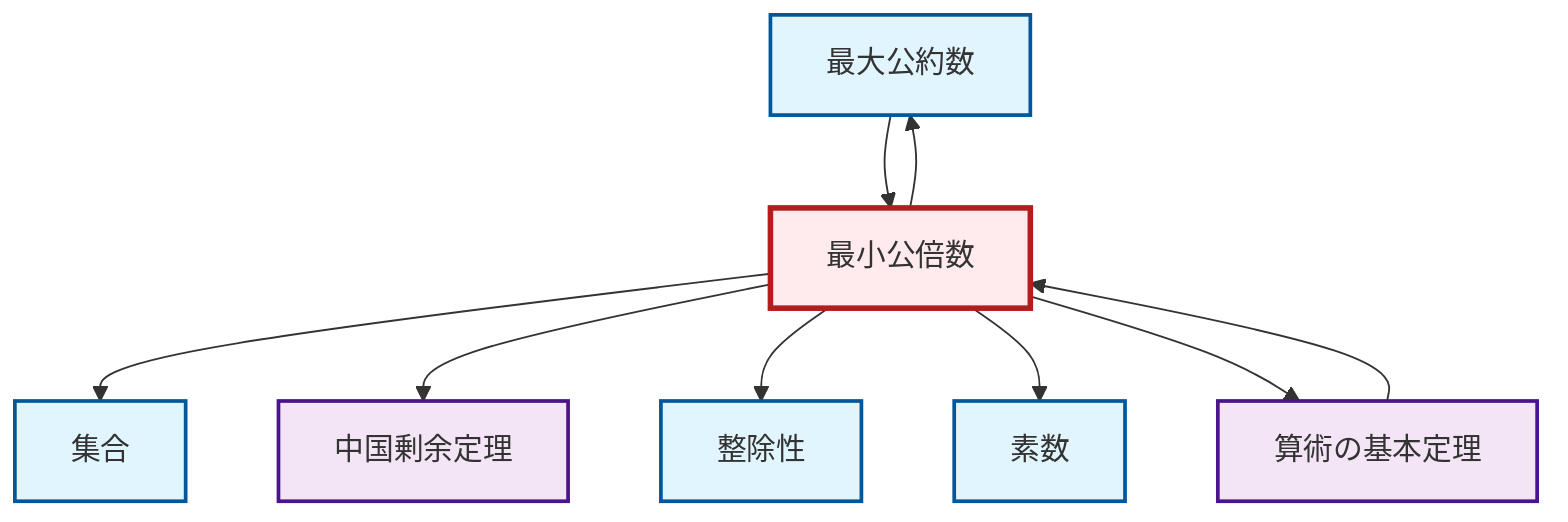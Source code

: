 graph TD
    classDef definition fill:#e1f5fe,stroke:#01579b,stroke-width:2px
    classDef theorem fill:#f3e5f5,stroke:#4a148c,stroke-width:2px
    classDef axiom fill:#fff3e0,stroke:#e65100,stroke-width:2px
    classDef example fill:#e8f5e9,stroke:#1b5e20,stroke-width:2px
    classDef current fill:#ffebee,stroke:#b71c1c,stroke-width:3px
    def-gcd["最大公約数"]:::definition
    thm-fundamental-arithmetic["算術の基本定理"]:::theorem
    def-prime["素数"]:::definition
    def-lcm["最小公倍数"]:::definition
    thm-chinese-remainder["中国剰余定理"]:::theorem
    def-divisibility["整除性"]:::definition
    def-set["集合"]:::definition
    thm-fundamental-arithmetic --> def-lcm
    def-lcm --> def-set
    def-lcm --> thm-chinese-remainder
    def-lcm --> def-gcd
    def-lcm --> def-divisibility
    def-lcm --> def-prime
    def-lcm --> thm-fundamental-arithmetic
    def-gcd --> def-lcm
    class def-lcm current